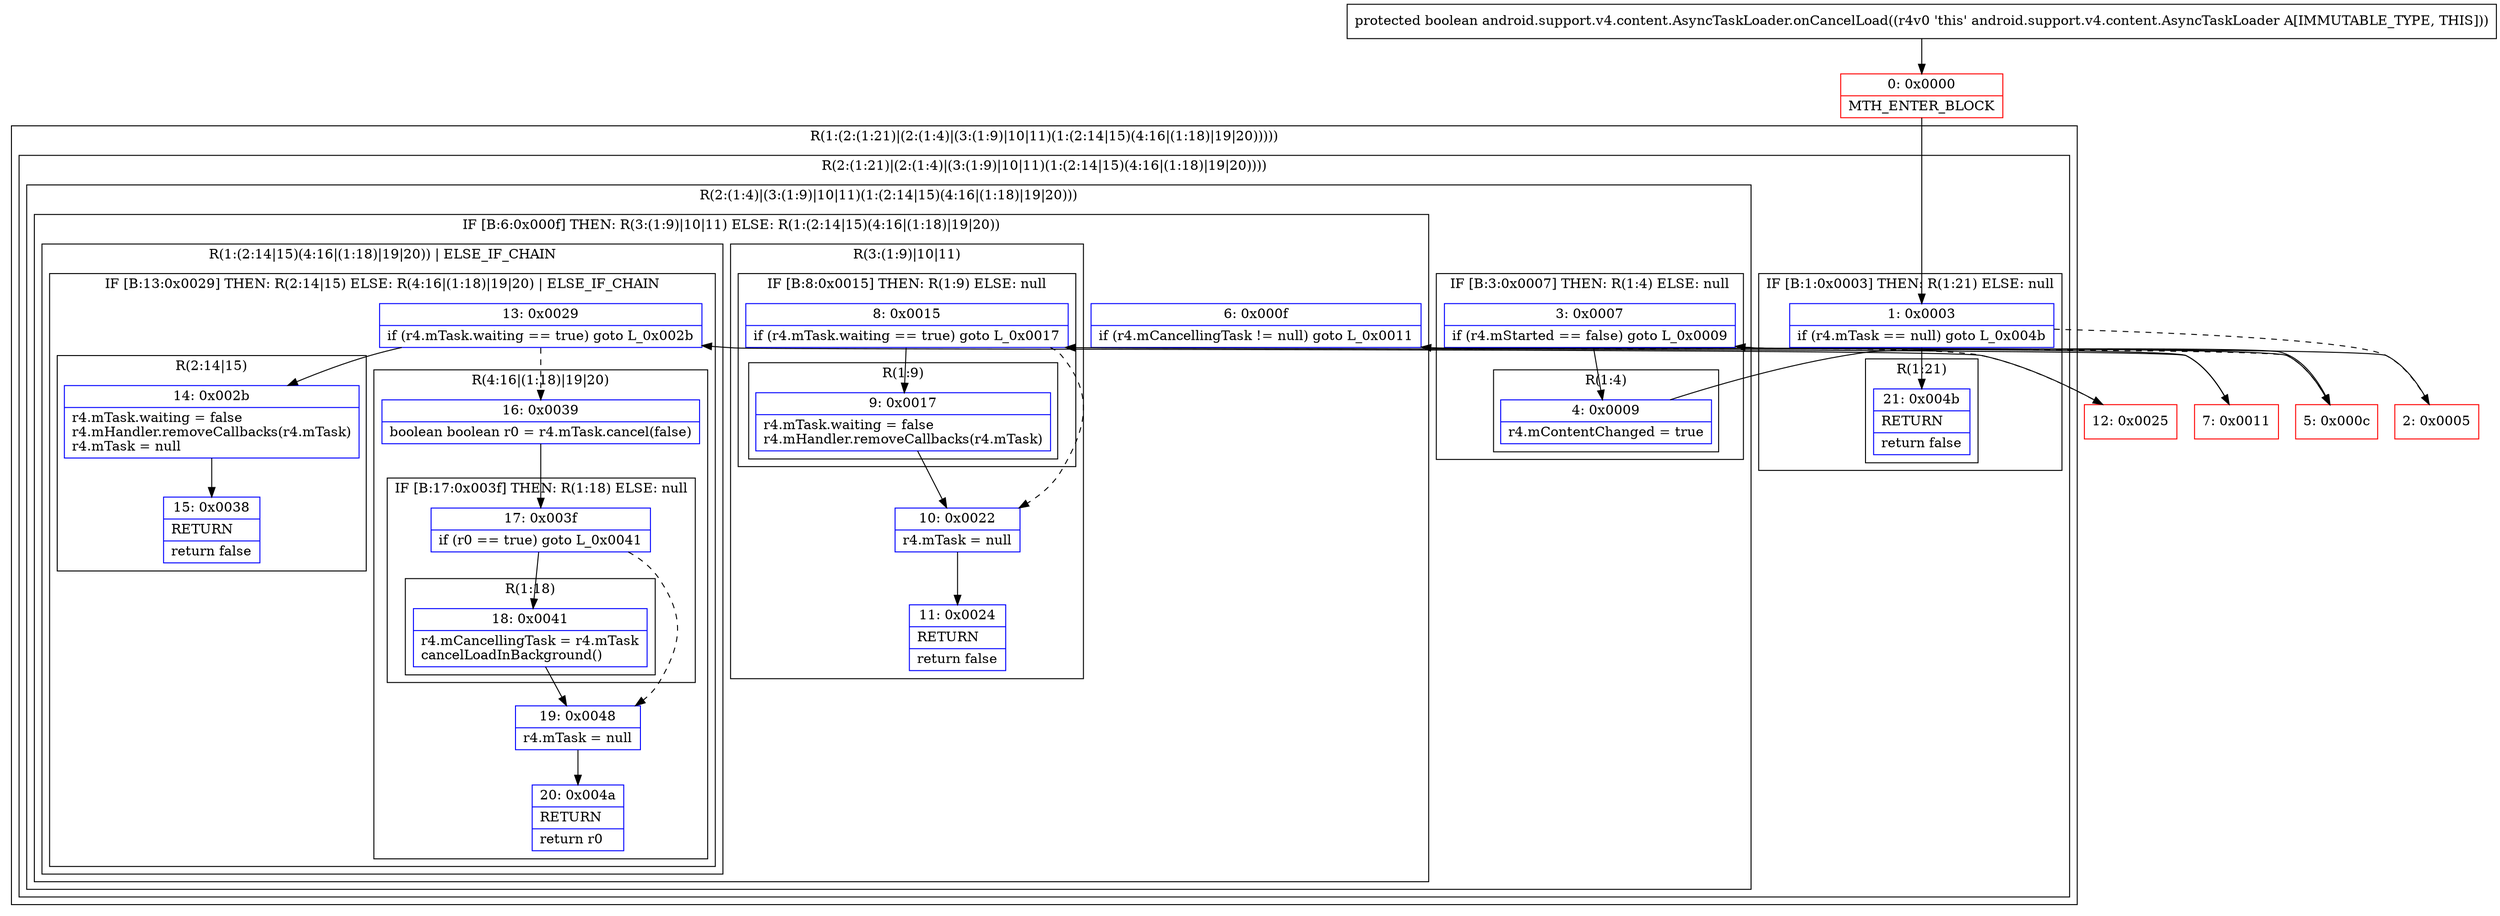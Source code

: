 digraph "CFG forandroid.support.v4.content.AsyncTaskLoader.onCancelLoad()Z" {
subgraph cluster_Region_2026395085 {
label = "R(1:(2:(1:21)|(2:(1:4)|(3:(1:9)|10|11)(1:(2:14|15)(4:16|(1:18)|19|20)))))";
node [shape=record,color=blue];
subgraph cluster_Region_715234224 {
label = "R(2:(1:21)|(2:(1:4)|(3:(1:9)|10|11)(1:(2:14|15)(4:16|(1:18)|19|20))))";
node [shape=record,color=blue];
subgraph cluster_IfRegion_445058720 {
label = "IF [B:1:0x0003] THEN: R(1:21) ELSE: null";
node [shape=record,color=blue];
Node_1 [shape=record,label="{1\:\ 0x0003|if (r4.mTask == null) goto L_0x004b\l}"];
subgraph cluster_Region_536383981 {
label = "R(1:21)";
node [shape=record,color=blue];
Node_21 [shape=record,label="{21\:\ 0x004b|RETURN\l|return false\l}"];
}
}
subgraph cluster_Region_623167970 {
label = "R(2:(1:4)|(3:(1:9)|10|11)(1:(2:14|15)(4:16|(1:18)|19|20)))";
node [shape=record,color=blue];
subgraph cluster_IfRegion_58637037 {
label = "IF [B:3:0x0007] THEN: R(1:4) ELSE: null";
node [shape=record,color=blue];
Node_3 [shape=record,label="{3\:\ 0x0007|if (r4.mStarted == false) goto L_0x0009\l}"];
subgraph cluster_Region_565073452 {
label = "R(1:4)";
node [shape=record,color=blue];
Node_4 [shape=record,label="{4\:\ 0x0009|r4.mContentChanged = true\l}"];
}
}
subgraph cluster_IfRegion_2047003661 {
label = "IF [B:6:0x000f] THEN: R(3:(1:9)|10|11) ELSE: R(1:(2:14|15)(4:16|(1:18)|19|20))";
node [shape=record,color=blue];
Node_6 [shape=record,label="{6\:\ 0x000f|if (r4.mCancellingTask != null) goto L_0x0011\l}"];
subgraph cluster_Region_2045407606 {
label = "R(3:(1:9)|10|11)";
node [shape=record,color=blue];
subgraph cluster_IfRegion_255137140 {
label = "IF [B:8:0x0015] THEN: R(1:9) ELSE: null";
node [shape=record,color=blue];
Node_8 [shape=record,label="{8\:\ 0x0015|if (r4.mTask.waiting == true) goto L_0x0017\l}"];
subgraph cluster_Region_1559833992 {
label = "R(1:9)";
node [shape=record,color=blue];
Node_9 [shape=record,label="{9\:\ 0x0017|r4.mTask.waiting = false\lr4.mHandler.removeCallbacks(r4.mTask)\l}"];
}
}
Node_10 [shape=record,label="{10\:\ 0x0022|r4.mTask = null\l}"];
Node_11 [shape=record,label="{11\:\ 0x0024|RETURN\l|return false\l}"];
}
subgraph cluster_Region_821551294 {
label = "R(1:(2:14|15)(4:16|(1:18)|19|20)) | ELSE_IF_CHAIN\l";
node [shape=record,color=blue];
subgraph cluster_IfRegion_440157719 {
label = "IF [B:13:0x0029] THEN: R(2:14|15) ELSE: R(4:16|(1:18)|19|20) | ELSE_IF_CHAIN\l";
node [shape=record,color=blue];
Node_13 [shape=record,label="{13\:\ 0x0029|if (r4.mTask.waiting == true) goto L_0x002b\l}"];
subgraph cluster_Region_1032158865 {
label = "R(2:14|15)";
node [shape=record,color=blue];
Node_14 [shape=record,label="{14\:\ 0x002b|r4.mTask.waiting = false\lr4.mHandler.removeCallbacks(r4.mTask)\lr4.mTask = null\l}"];
Node_15 [shape=record,label="{15\:\ 0x0038|RETURN\l|return false\l}"];
}
subgraph cluster_Region_620058091 {
label = "R(4:16|(1:18)|19|20)";
node [shape=record,color=blue];
Node_16 [shape=record,label="{16\:\ 0x0039|boolean boolean r0 = r4.mTask.cancel(false)\l}"];
subgraph cluster_IfRegion_614897918 {
label = "IF [B:17:0x003f] THEN: R(1:18) ELSE: null";
node [shape=record,color=blue];
Node_17 [shape=record,label="{17\:\ 0x003f|if (r0 == true) goto L_0x0041\l}"];
subgraph cluster_Region_679842244 {
label = "R(1:18)";
node [shape=record,color=blue];
Node_18 [shape=record,label="{18\:\ 0x0041|r4.mCancellingTask = r4.mTask\lcancelLoadInBackground()\l}"];
}
}
Node_19 [shape=record,label="{19\:\ 0x0048|r4.mTask = null\l}"];
Node_20 [shape=record,label="{20\:\ 0x004a|RETURN\l|return r0\l}"];
}
}
}
}
}
}
}
Node_0 [shape=record,color=red,label="{0\:\ 0x0000|MTH_ENTER_BLOCK\l}"];
Node_2 [shape=record,color=red,label="{2\:\ 0x0005}"];
Node_5 [shape=record,color=red,label="{5\:\ 0x000c}"];
Node_7 [shape=record,color=red,label="{7\:\ 0x0011}"];
Node_12 [shape=record,color=red,label="{12\:\ 0x0025}"];
MethodNode[shape=record,label="{protected boolean android.support.v4.content.AsyncTaskLoader.onCancelLoad((r4v0 'this' android.support.v4.content.AsyncTaskLoader A[IMMUTABLE_TYPE, THIS])) }"];
MethodNode -> Node_0;
Node_1 -> Node_2[style=dashed];
Node_1 -> Node_21;
Node_3 -> Node_4;
Node_3 -> Node_5[style=dashed];
Node_4 -> Node_5;
Node_6 -> Node_7;
Node_6 -> Node_12[style=dashed];
Node_8 -> Node_9;
Node_8 -> Node_10[style=dashed];
Node_9 -> Node_10;
Node_10 -> Node_11;
Node_13 -> Node_14;
Node_13 -> Node_16[style=dashed];
Node_14 -> Node_15;
Node_16 -> Node_17;
Node_17 -> Node_18;
Node_17 -> Node_19[style=dashed];
Node_18 -> Node_19;
Node_19 -> Node_20;
Node_0 -> Node_1;
Node_2 -> Node_3;
Node_5 -> Node_6;
Node_7 -> Node_8;
Node_12 -> Node_13;
}

